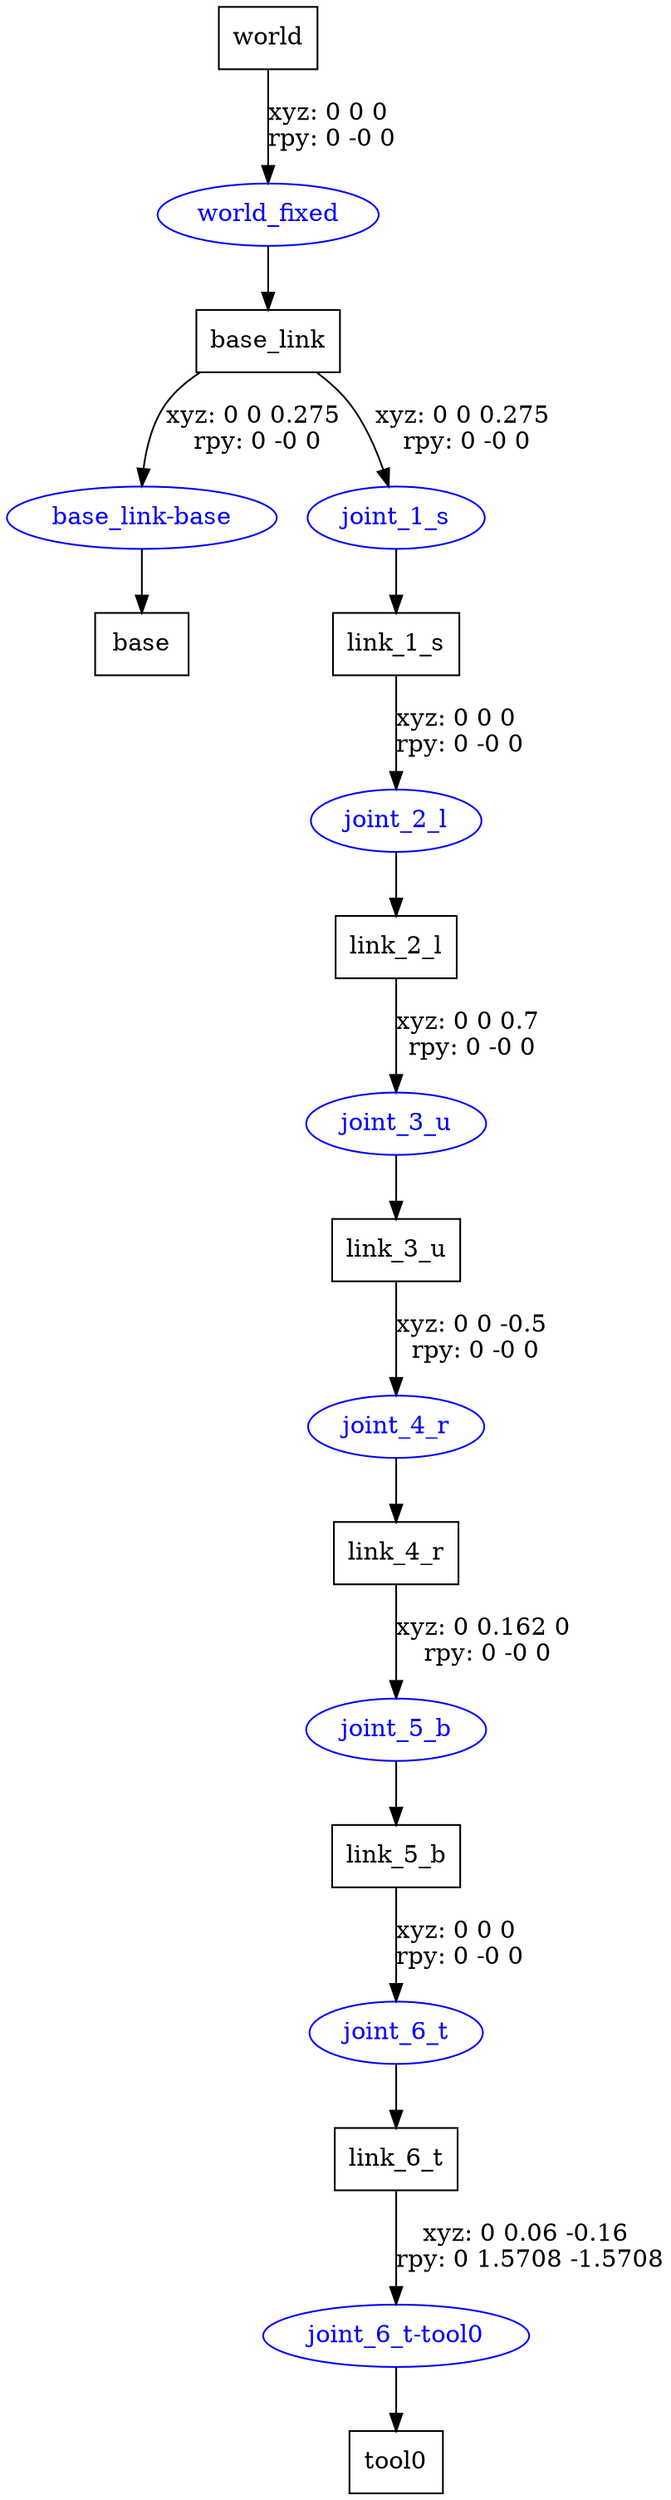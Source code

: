 digraph G {
node [shape=box];
"world" [label="world"];
"base_link" [label="base_link"];
"base" [label="base"];
"link_1_s" [label="link_1_s"];
"link_2_l" [label="link_2_l"];
"link_3_u" [label="link_3_u"];
"link_4_r" [label="link_4_r"];
"link_5_b" [label="link_5_b"];
"link_6_t" [label="link_6_t"];
"tool0" [label="tool0"];
node [shape=ellipse, color=blue, fontcolor=blue];
"world" -> "world_fixed" [label="xyz: 0 0 0 \nrpy: 0 -0 0"]
"world_fixed" -> "base_link"
"base_link" -> "base_link-base" [label="xyz: 0 0 0.275 \nrpy: 0 -0 0"]
"base_link-base" -> "base"
"base_link" -> "joint_1_s" [label="xyz: 0 0 0.275 \nrpy: 0 -0 0"]
"joint_1_s" -> "link_1_s"
"link_1_s" -> "joint_2_l" [label="xyz: 0 0 0 \nrpy: 0 -0 0"]
"joint_2_l" -> "link_2_l"
"link_2_l" -> "joint_3_u" [label="xyz: 0 0 0.7 \nrpy: 0 -0 0"]
"joint_3_u" -> "link_3_u"
"link_3_u" -> "joint_4_r" [label="xyz: 0 0 -0.5 \nrpy: 0 -0 0"]
"joint_4_r" -> "link_4_r"
"link_4_r" -> "joint_5_b" [label="xyz: 0 0.162 0 \nrpy: 0 -0 0"]
"joint_5_b" -> "link_5_b"
"link_5_b" -> "joint_6_t" [label="xyz: 0 0 0 \nrpy: 0 -0 0"]
"joint_6_t" -> "link_6_t"
"link_6_t" -> "joint_6_t-tool0" [label="xyz: 0 0.06 -0.16 \nrpy: 0 1.5708 -1.5708"]
"joint_6_t-tool0" -> "tool0"
}

